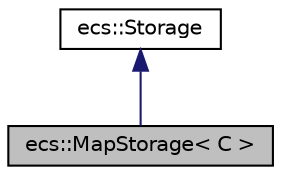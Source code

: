 digraph "ecs::MapStorage&lt; C &gt;"
{
 // LATEX_PDF_SIZE
  edge [fontname="Helvetica",fontsize="10",labelfontname="Helvetica",labelfontsize="10"];
  node [fontname="Helvetica",fontsize="10",shape=record];
  Node1 [label="ecs::MapStorage\< C \>",height=0.2,width=0.4,color="black", fillcolor="grey75", style="filled", fontcolor="black",tooltip="Map-based component storage."];
  Node2 -> Node1 [dir="back",color="midnightblue",fontsize="10",style="solid",fontname="Helvetica"];
  Node2 [label="ecs::Storage",height=0.2,width=0.4,color="black", fillcolor="white", style="filled",URL="$classecs_1_1_storage.html",tooltip="used to declare a virtual destructor on all Storage implementations."];
}
